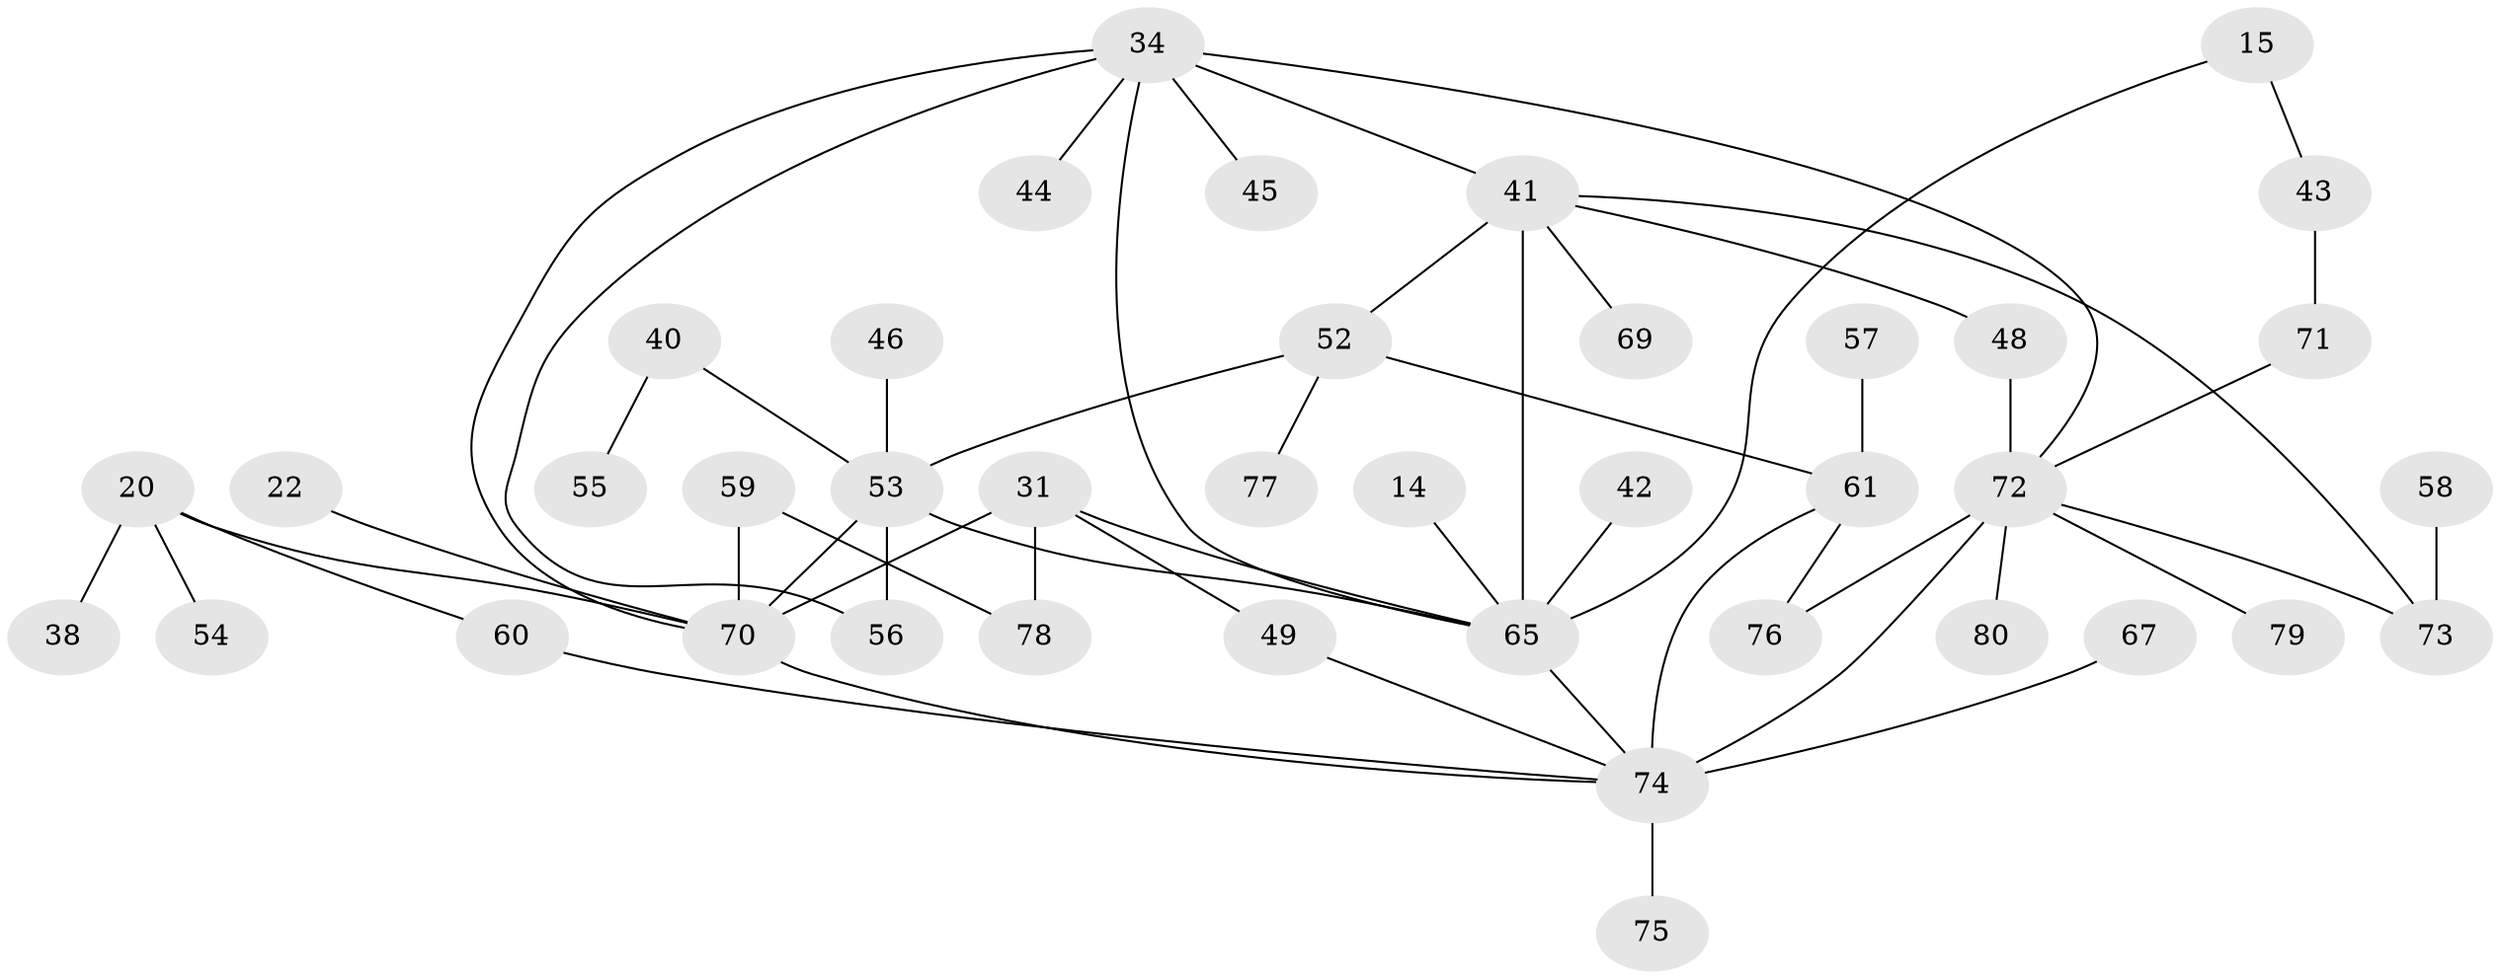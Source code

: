 // original degree distribution, {5: 0.0625, 4: 0.05, 7: 0.0375, 3: 0.2, 6: 0.025, 1: 0.275, 2: 0.35}
// Generated by graph-tools (version 1.1) at 2025/42/03/09/25 04:42:37]
// undirected, 40 vertices, 54 edges
graph export_dot {
graph [start="1"]
  node [color=gray90,style=filled];
  14;
  15;
  20;
  22;
  31 [super="+30"];
  34 [super="+11+19+29"];
  38;
  40;
  41 [super="+7"];
  42;
  43;
  44;
  45;
  46;
  48;
  49;
  52 [super="+25"];
  53 [super="+17+47"];
  54;
  55;
  56;
  57;
  58;
  59;
  60;
  61 [super="+51"];
  65 [super="+6"];
  67;
  69;
  70 [super="+63+4"];
  71;
  72 [super="+66+64"];
  73 [super="+62+35"];
  74 [super="+68"];
  75;
  76 [super="+26+39"];
  77;
  78;
  79;
  80;
  14 -- 65;
  15 -- 43;
  15 -- 65;
  20 -- 38;
  20 -- 54;
  20 -- 60;
  20 -- 70;
  22 -- 70;
  31 -- 65;
  31 -- 49;
  31 -- 70;
  31 -- 78;
  34 -- 41;
  34 -- 44;
  34 -- 56;
  34 -- 65;
  34 -- 70 [weight=2];
  34 -- 45;
  34 -- 72 [weight=2];
  40 -- 55;
  40 -- 53;
  41 -- 65 [weight=2];
  41 -- 48;
  41 -- 69;
  41 -- 52;
  41 -- 73;
  42 -- 65;
  43 -- 71;
  46 -- 53;
  48 -- 72;
  49 -- 74;
  52 -- 61;
  52 -- 77;
  52 -- 53;
  53 -- 65;
  53 -- 70 [weight=2];
  53 -- 56;
  57 -- 61;
  58 -- 73;
  59 -- 78;
  59 -- 70;
  60 -- 74;
  61 -- 76;
  61 -- 74;
  65 -- 74;
  67 -- 74;
  70 -- 74;
  71 -- 72;
  72 -- 74 [weight=3];
  72 -- 76;
  72 -- 79;
  72 -- 80;
  72 -- 73;
  74 -- 75;
}
